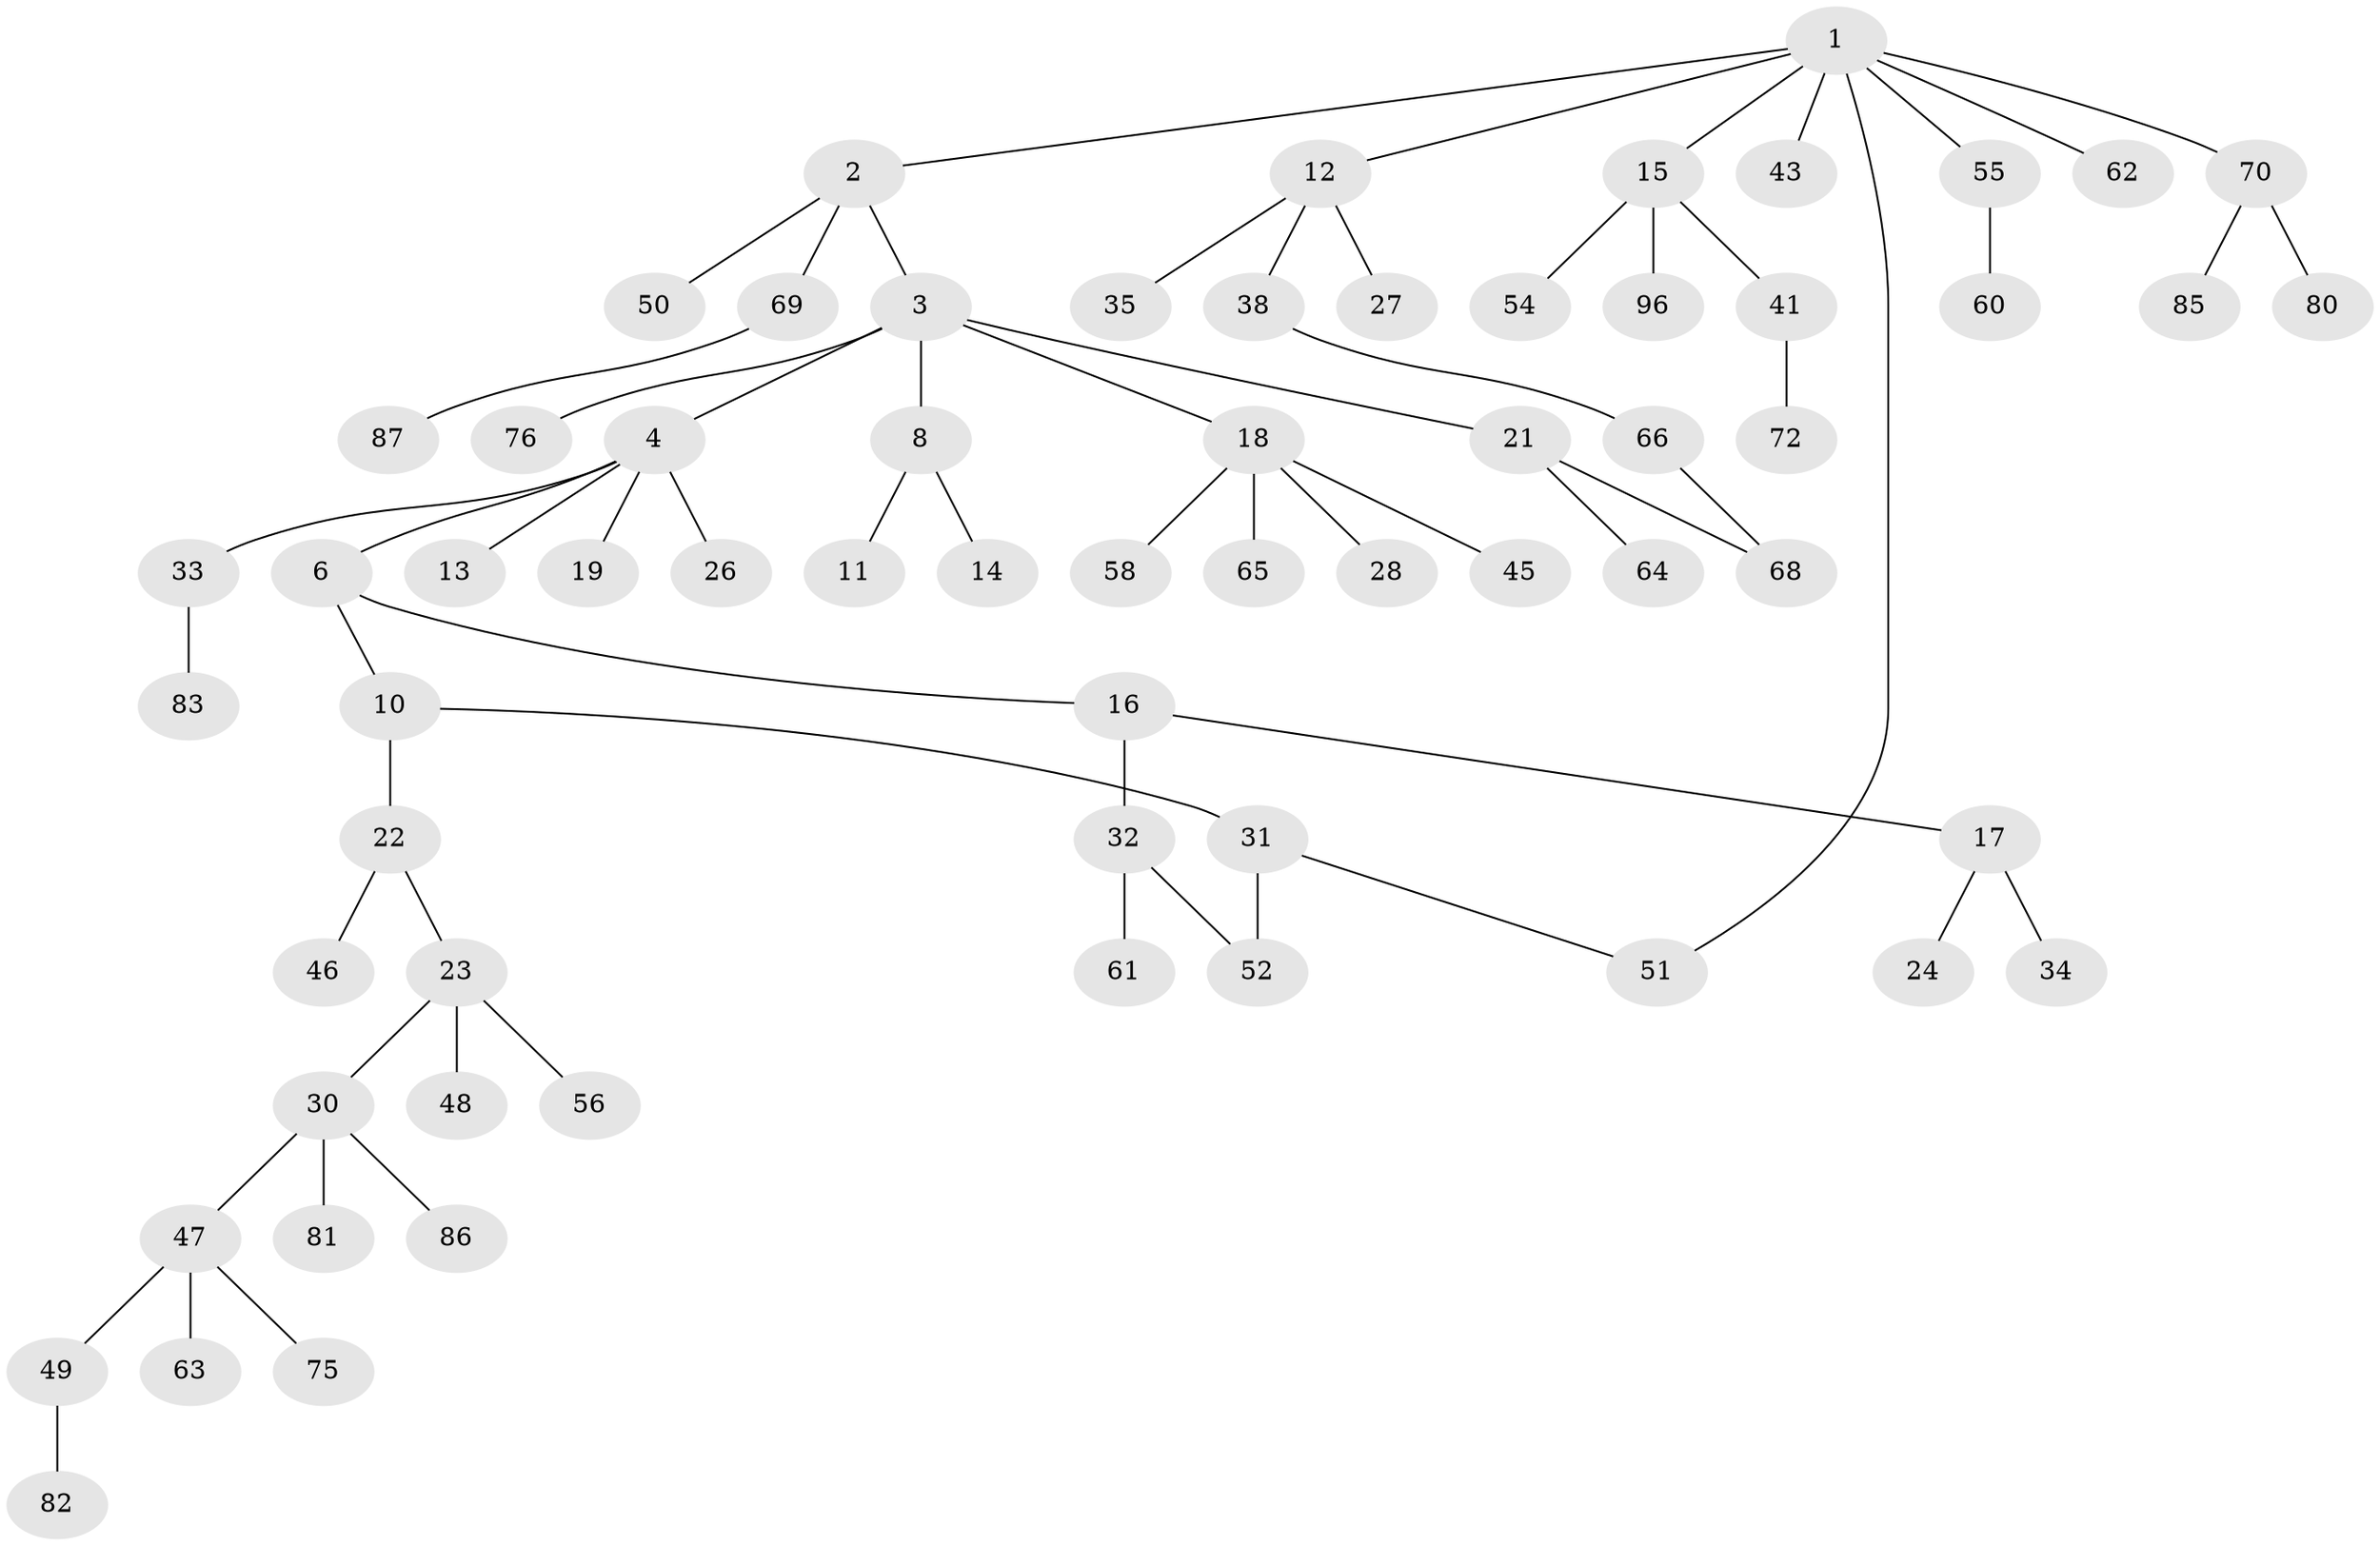 // Generated by graph-tools (version 1.1) at 2025/23/03/03/25 07:23:32]
// undirected, 65 vertices, 67 edges
graph export_dot {
graph [start="1"]
  node [color=gray90,style=filled];
  1 [super="+40"];
  2 [super="+39"];
  3 [super="+7"];
  4 [super="+5"];
  6 [super="+9"];
  8 [super="+59"];
  10 [super="+29"];
  11 [super="+79"];
  12 [super="+20"];
  13 [super="+89"];
  14;
  15 [super="+37"];
  16;
  17 [super="+67"];
  18 [super="+44"];
  19;
  21 [super="+36"];
  22;
  23 [super="+25"];
  24 [super="+78"];
  26;
  27;
  28;
  30 [super="+42"];
  31 [super="+88"];
  32 [super="+93"];
  33;
  34;
  35;
  38;
  41;
  43;
  45;
  46 [super="+90"];
  47 [super="+57"];
  48;
  49 [super="+95"];
  50;
  51 [super="+92"];
  52 [super="+53"];
  54;
  55 [super="+97"];
  56 [super="+74"];
  58;
  60 [super="+77"];
  61;
  62;
  63 [super="+71"];
  64;
  65;
  66 [super="+91"];
  68;
  69;
  70 [super="+73"];
  72;
  75;
  76;
  80;
  81;
  82 [super="+84"];
  83 [super="+94"];
  85 [super="+98"];
  86;
  87;
  96;
  1 -- 2;
  1 -- 12;
  1 -- 15;
  1 -- 43;
  1 -- 51;
  1 -- 55;
  1 -- 62;
  1 -- 70;
  2 -- 3;
  2 -- 50;
  2 -- 69;
  3 -- 4;
  3 -- 8;
  3 -- 18;
  3 -- 21;
  3 -- 76;
  4 -- 13;
  4 -- 26;
  4 -- 33;
  4 -- 19;
  4 -- 6;
  6 -- 10;
  6 -- 16;
  8 -- 11;
  8 -- 14;
  10 -- 22;
  10 -- 31;
  12 -- 27;
  12 -- 35;
  12 -- 38;
  15 -- 41;
  15 -- 96;
  15 -- 54;
  16 -- 17;
  16 -- 32;
  17 -- 24;
  17 -- 34;
  18 -- 28;
  18 -- 65;
  18 -- 58;
  18 -- 45;
  21 -- 64;
  21 -- 68;
  22 -- 23;
  22 -- 46;
  23 -- 30;
  23 -- 56;
  23 -- 48;
  30 -- 47;
  30 -- 81;
  30 -- 86;
  31 -- 52;
  31 -- 51;
  32 -- 52;
  32 -- 61;
  33 -- 83;
  38 -- 66;
  41 -- 72;
  47 -- 49;
  47 -- 75;
  47 -- 63;
  49 -- 82;
  55 -- 60;
  66 -- 68;
  69 -- 87;
  70 -- 80;
  70 -- 85;
}

